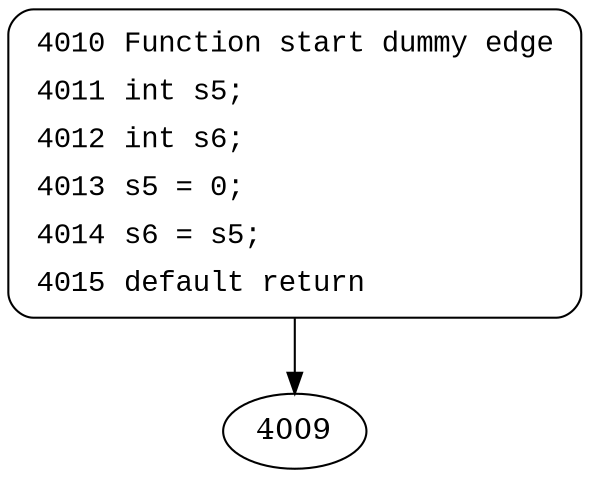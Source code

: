 digraph block1634_0 {
4010 [style="filled,bold" penwidth="1" fillcolor="white" fontname="Courier New" shape="Mrecord" label=<<table border="0" cellborder="0" cellpadding="3" bgcolor="white"><tr><td align="right">4010</td><td align="left">Function start dummy edge</td></tr><tr><td align="right">4011</td><td align="left">int s5;</td></tr><tr><td align="right">4012</td><td align="left">int s6;</td></tr><tr><td align="right">4013</td><td align="left">s5 = 0;</td></tr><tr><td align="right">4014</td><td align="left">s6 = s5;</td></tr><tr><td align="right">4015</td><td align="left">default return</td></tr></table>>]
4010 -> 4009[label=""]
}